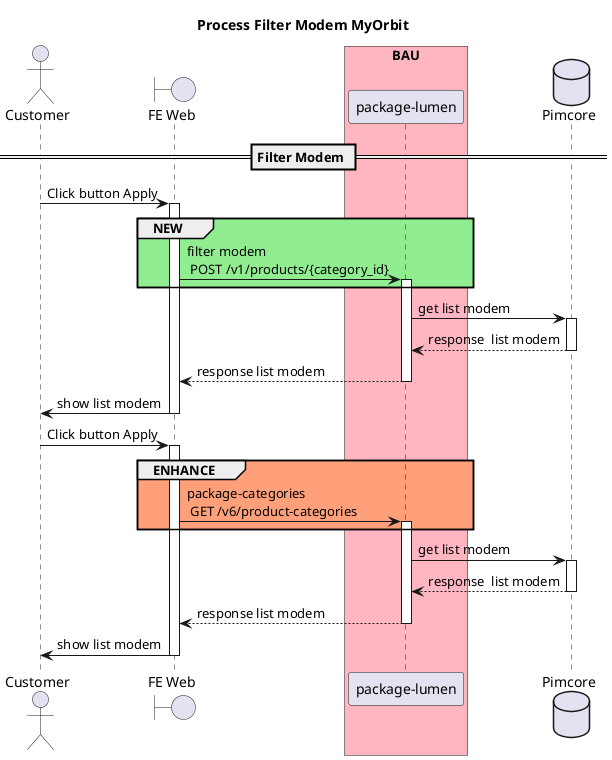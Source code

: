 @startuml blog
title "Process Filter Modem MyOrbit"


actor "Customer" as C
boundary "FE Web" as FE

box "BAU" #LightPink
participant "package-lumen" as Package
end box
database "Pimcore" as DBPimcore

== Filter Modem ==
C -> FE ++: Click button Apply
group #LightGreen NEW
FE -> Package ++ : filter modem \n POST /v1/products/{category_id}
end
Package -> DBPimcore ++: get list modem
DBPimcore --> Package --: response  list modem
Package --> FE -- : response list modem
FE -> C --: show list modem

C -> FE ++: Click button Apply
group #LightSalmon ENHANCE
FE -> Package ++ : package-categories\n GET /v6/product-categories
end
Package -> DBPimcore ++: get list modem
DBPimcore --> Package --: response  list modem
Package --> FE -- : response list modem
FE -> C --: show list modem
@enduml